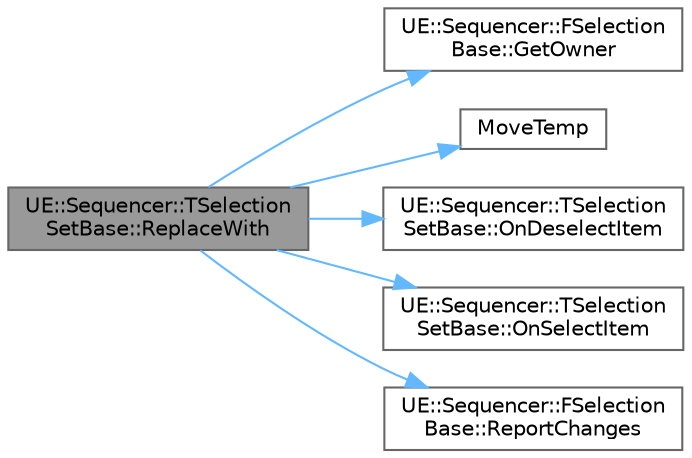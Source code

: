 digraph "UE::Sequencer::TSelectionSetBase::ReplaceWith"
{
 // INTERACTIVE_SVG=YES
 // LATEX_PDF_SIZE
  bgcolor="transparent";
  edge [fontname=Helvetica,fontsize=10,labelfontname=Helvetica,labelfontsize=10];
  node [fontname=Helvetica,fontsize=10,shape=box,height=0.2,width=0.4];
  rankdir="LR";
  Node1 [id="Node000001",label="UE::Sequencer::TSelection\lSetBase::ReplaceWith",height=0.2,width=0.4,color="gray40", fillcolor="grey60", style="filled", fontcolor="black",tooltip="Replace this selection set with the contents from another."];
  Node1 -> Node2 [id="edge1_Node000001_Node000002",color="steelblue1",style="solid",tooltip=" "];
  Node2 [id="Node000002",label="UE::Sequencer::FSelection\lBase::GetOwner",height=0.2,width=0.4,color="grey40", fillcolor="white", style="filled",URL="$dc/dfd/classUE_1_1Sequencer_1_1FSelectionBase.html#a174ebd87f93f98adf19cd8b571da0b39",tooltip="Retrieve the owner of this instance, assuming it has been added to one."];
  Node1 -> Node3 [id="edge2_Node000001_Node000003",color="steelblue1",style="solid",tooltip=" "];
  Node3 [id="Node000003",label="MoveTemp",height=0.2,width=0.4,color="grey40", fillcolor="white", style="filled",URL="$d4/d24/UnrealTemplate_8h.html#ad5e6c049aeb9c9115fec514ba581dbb6",tooltip="MoveTemp will cast a reference to an rvalue reference."];
  Node1 -> Node4 [id="edge3_Node000001_Node000004",color="steelblue1",style="solid",tooltip=" "];
  Node4 [id="Node000004",label="UE::Sequencer::TSelection\lSetBase::OnDeselectItem",height=0.2,width=0.4,color="grey40", fillcolor="white", style="filled",URL="$d4/d0f/classUE_1_1Sequencer_1_1TSelectionSetBase.html#a01abdd8f77f909b8be514ba6907fb1df",tooltip=" "];
  Node1 -> Node5 [id="edge4_Node000001_Node000005",color="steelblue1",style="solid",tooltip=" "];
  Node5 [id="Node000005",label="UE::Sequencer::TSelection\lSetBase::OnSelectItem",height=0.2,width=0.4,color="grey40", fillcolor="white", style="filled",URL="$d4/d0f/classUE_1_1Sequencer_1_1TSelectionSetBase.html#a226aac36b777b610100a9cb42ec23f53",tooltip="Fallback functions for use when derived classes do not implement them."];
  Node1 -> Node6 [id="edge5_Node000001_Node000006",color="steelblue1",style="solid",tooltip=" "];
  Node6 [id="Node000006",label="UE::Sequencer::FSelection\lBase::ReportChanges",height=0.2,width=0.4,color="grey40", fillcolor="white", style="filled",URL="$dc/dfd/classUE_1_1Sequencer_1_1FSelectionBase.html#a1657f1978230980fe015672f59e43869",tooltip="Called by derived classes when they have changed."];
}
